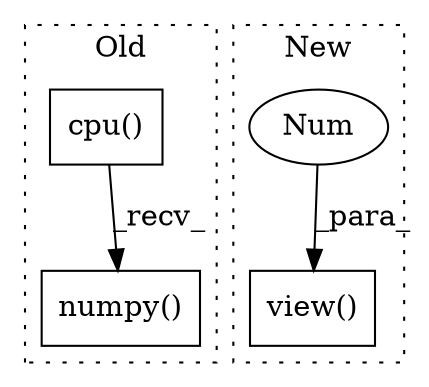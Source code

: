 digraph G {
subgraph cluster0 {
1 [label="numpy()" a="75" s="2446" l="49" shape="box"];
4 [label="cpu()" a="75" s="2446" l="41" shape="box"];
label = "Old";
style="dotted";
}
subgraph cluster1 {
2 [label="view()" a="75" s="1629,1670" l="19,1" shape="box"];
3 [label="Num" a="76" s="1668" l="2" shape="ellipse"];
label = "New";
style="dotted";
}
3 -> 2 [label="_para_"];
4 -> 1 [label="_recv_"];
}